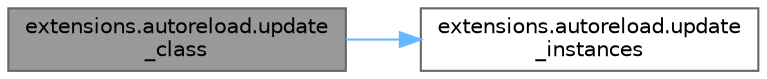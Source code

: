 digraph "extensions.autoreload.update_class"
{
 // LATEX_PDF_SIZE
  bgcolor="transparent";
  edge [fontname=Helvetica,fontsize=10,labelfontname=Helvetica,labelfontsize=10];
  node [fontname=Helvetica,fontsize=10,shape=box,height=0.2,width=0.4];
  rankdir="LR";
  Node1 [id="Node000001",label="extensions.autoreload.update\l_class",height=0.2,width=0.4,color="gray40", fillcolor="grey60", style="filled", fontcolor="black",tooltip=" "];
  Node1 -> Node2 [id="edge1_Node000001_Node000002",color="steelblue1",style="solid",tooltip=" "];
  Node2 [id="Node000002",label="extensions.autoreload.update\l_instances",height=0.2,width=0.4,color="grey40", fillcolor="white", style="filled",URL="$namespaceextensions_1_1autoreload.html#ace8ef209c7c573d1bd4977eb89276111",tooltip=" "];
}
